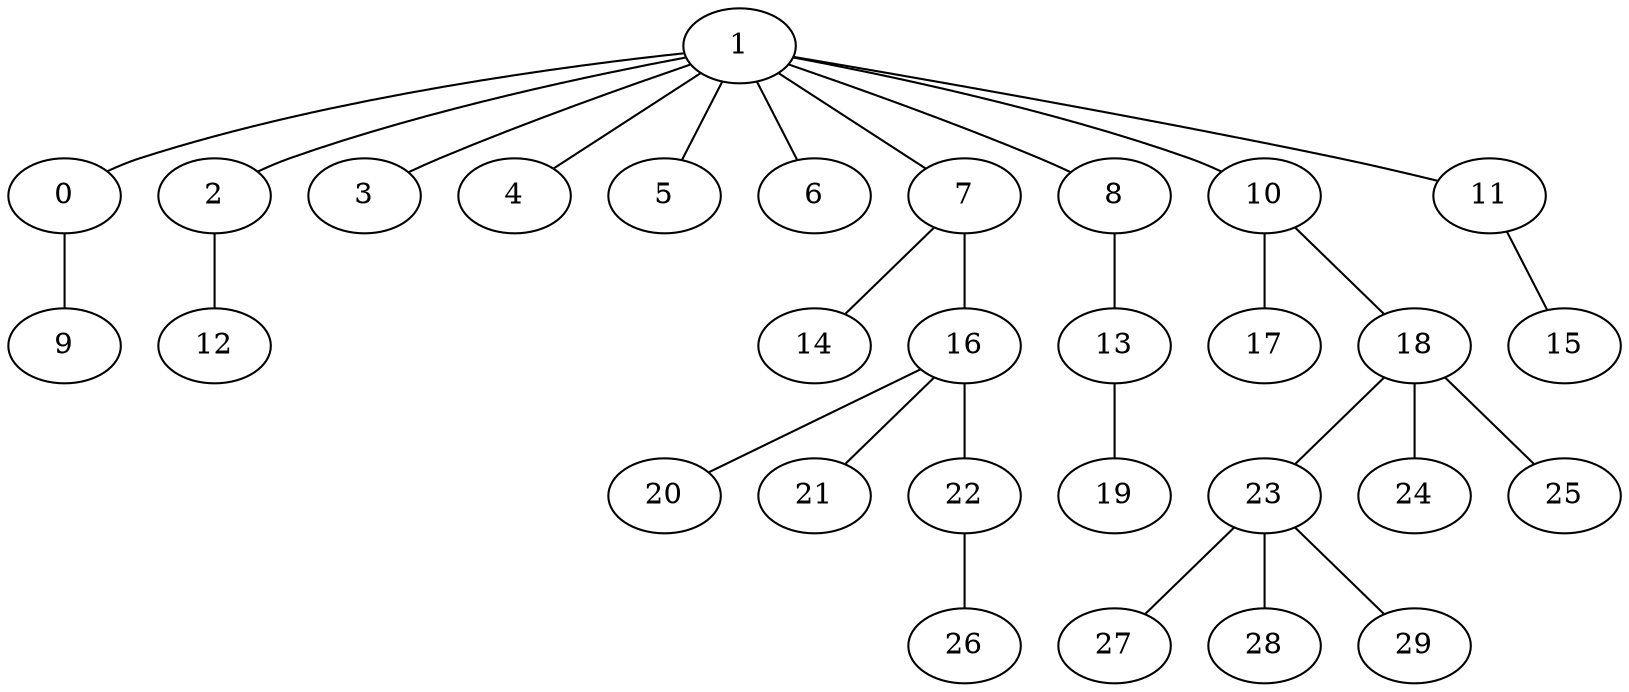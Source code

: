 strict graph G {
1;
0;
2;
3;
4;
5;
6;
7;
8;
9;
10;
11;
12;
13;
14;
15;
16;
17;
18;
19;
20;
21;
22;
23;
24;
25;
26;
27;
28;
29;
23 -- 28;
0 -- 9;
11 -- 15;
16 -- 21;
1 -- 4;
1 -- 10;
18 -- 25;
23 -- 27;
1 -- 2;
1 -- 6;
2 -- 12;
13 -- 19;
18 -- 24;
22 -- 26;
1 -- 11;
1 -- 7;
16 -- 22;
8 -- 13;
1 -- 3;
7 -- 16;
1 -- 8;
10 -- 17;
10 -- 18;
18 -- 23;
1 -- 0;
7 -- 14;
16 -- 20;
1 -- 5;
23 -- 29;
}
